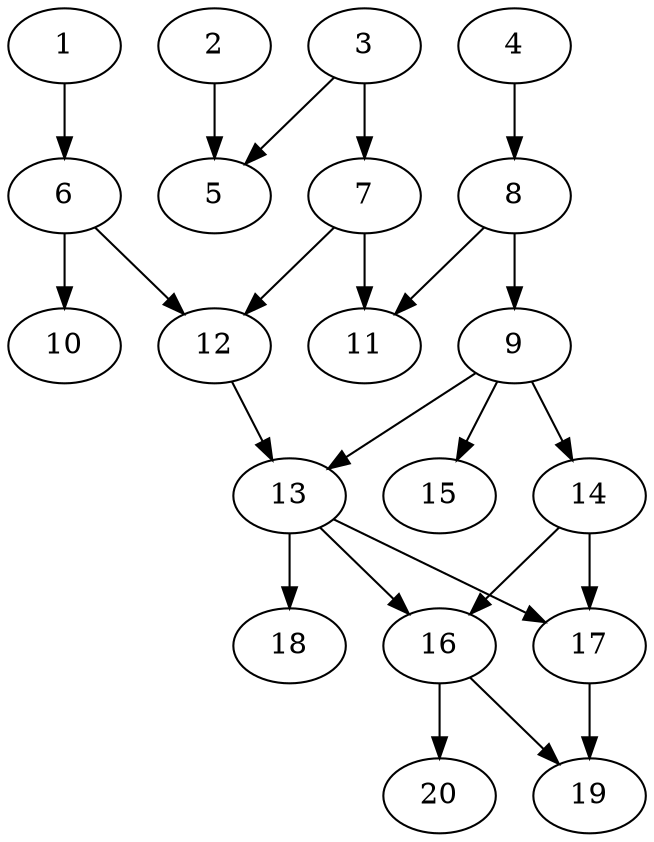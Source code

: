 // DAG automatically generated by daggen at Thu Oct  3 13:58:42 2019
// ./daggen --dot -n 20 --ccr 0.5 --fat 0.5 --regular 0.9 --density 0.5 --mindata 5242880 --maxdata 52428800 
digraph G {
  1 [size="30736384", alpha="0.14", expect_size="15368192"] 
  1 -> 6 [size ="15368192"]
  2 [size="87769088", alpha="0.08", expect_size="43884544"] 
  2 -> 5 [size ="43884544"]
  3 [size="78297088", alpha="0.02", expect_size="39148544"] 
  3 -> 5 [size ="39148544"]
  3 -> 7 [size ="39148544"]
  4 [size="46004224", alpha="0.04", expect_size="23002112"] 
  4 -> 8 [size ="23002112"]
  5 [size="11034624", alpha="0.05", expect_size="5517312"] 
  6 [size="28024832", alpha="0.13", expect_size="14012416"] 
  6 -> 10 [size ="14012416"]
  6 -> 12 [size ="14012416"]
  7 [size="71804928", alpha="0.09", expect_size="35902464"] 
  7 -> 11 [size ="35902464"]
  7 -> 12 [size ="35902464"]
  8 [size="73250816", alpha="0.19", expect_size="36625408"] 
  8 -> 9 [size ="36625408"]
  8 -> 11 [size ="36625408"]
  9 [size="84824064", alpha="0.18", expect_size="42412032"] 
  9 -> 13 [size ="42412032"]
  9 -> 14 [size ="42412032"]
  9 -> 15 [size ="42412032"]
  10 [size="44513280", alpha="0.03", expect_size="22256640"] 
  11 [size="42797056", alpha="0.03", expect_size="21398528"] 
  12 [size="14893056", alpha="0.10", expect_size="7446528"] 
  12 -> 13 [size ="7446528"]
  13 [size="52297728", alpha="0.06", expect_size="26148864"] 
  13 -> 16 [size ="26148864"]
  13 -> 17 [size ="26148864"]
  13 -> 18 [size ="26148864"]
  14 [size="62523392", alpha="0.10", expect_size="31261696"] 
  14 -> 16 [size ="31261696"]
  14 -> 17 [size ="31261696"]
  15 [size="81125376", alpha="0.09", expect_size="40562688"] 
  16 [size="10489856", alpha="0.15", expect_size="5244928"] 
  16 -> 19 [size ="5244928"]
  16 -> 20 [size ="5244928"]
  17 [size="71415808", alpha="0.01", expect_size="35707904"] 
  17 -> 19 [size ="35707904"]
  18 [size="21813248", alpha="0.17", expect_size="10906624"] 
  19 [size="17991680", alpha="0.04", expect_size="8995840"] 
  20 [size="102868992", alpha="0.19", expect_size="51434496"] 
}
